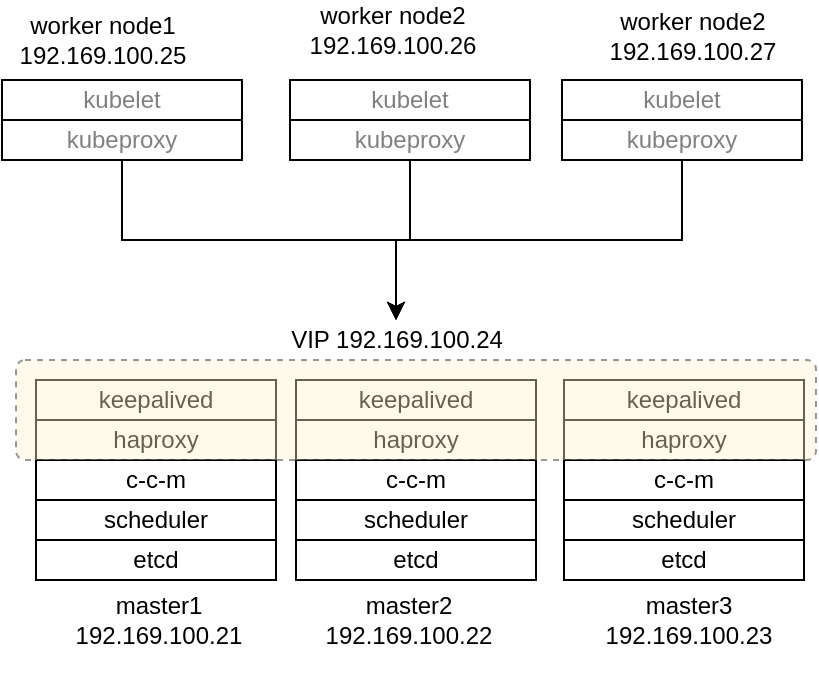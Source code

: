 <mxfile>
    <diagram id="uzYapm8pENezA7-x66sT" name="HA Cluster Architecture">
        <mxGraphModel dx="259" dy="534" grid="1" gridSize="10" guides="1" tooltips="1" connect="1" arrows="1" fold="1" page="1" pageScale="1" pageWidth="827" pageHeight="1169" math="0" shadow="0">
            <root>
                <mxCell id="0"/>
                <mxCell id="1" parent="0"/>
                <mxCell id="2ZWv6kr2MvJarzzw5uwA-44" style="edgeStyle=orthogonalEdgeStyle;rounded=0;orthogonalLoop=1;jettySize=auto;html=1;exitX=0.5;exitY=1;exitDx=0;exitDy=0;" parent="1" source="2ZWv6kr2MvJarzzw5uwA-35" target="2ZWv6kr2MvJarzzw5uwA-33" edge="1">
                    <mxGeometry relative="1" as="geometry">
                        <mxPoint x="360" y="290" as="targetPoint"/>
                    </mxGeometry>
                </mxCell>
                <mxCell id="2ZWv6kr2MvJarzzw5uwA-35" value="kubeproxy" style="rounded=0;whiteSpace=wrap;html=1;fontColor=#808080;" parent="1" vertex="1">
                    <mxGeometry x="180" y="190" width="120" height="20" as="geometry"/>
                </mxCell>
                <mxCell id="2ZWv6kr2MvJarzzw5uwA-36" value="kubelet" style="rounded=0;whiteSpace=wrap;html=1;fontColor=#808080;" parent="1" vertex="1">
                    <mxGeometry x="180" y="170" width="120" height="20" as="geometry"/>
                </mxCell>
                <mxCell id="2ZWv6kr2MvJarzzw5uwA-43" style="edgeStyle=orthogonalEdgeStyle;rounded=0;orthogonalLoop=1;jettySize=auto;html=1;" parent="1" source="2ZWv6kr2MvJarzzw5uwA-37" target="2ZWv6kr2MvJarzzw5uwA-33" edge="1">
                    <mxGeometry relative="1" as="geometry"/>
                </mxCell>
                <mxCell id="2ZWv6kr2MvJarzzw5uwA-37" value="kubeproxy" style="rounded=0;whiteSpace=wrap;html=1;fontColor=#808080;" parent="1" vertex="1">
                    <mxGeometry x="324" y="190" width="120" height="20" as="geometry"/>
                </mxCell>
                <mxCell id="2ZWv6kr2MvJarzzw5uwA-38" value="kubelet" style="rounded=0;whiteSpace=wrap;html=1;fontColor=#808080;" parent="1" vertex="1">
                    <mxGeometry x="324" y="170" width="120" height="20" as="geometry"/>
                </mxCell>
                <mxCell id="2ZWv6kr2MvJarzzw5uwA-42" style="edgeStyle=orthogonalEdgeStyle;rounded=0;orthogonalLoop=1;jettySize=auto;html=1;exitX=0.5;exitY=1;exitDx=0;exitDy=0;" parent="1" source="2ZWv6kr2MvJarzzw5uwA-39" target="2ZWv6kr2MvJarzzw5uwA-33" edge="1">
                    <mxGeometry relative="1" as="geometry">
                        <mxPoint x="360" y="280" as="targetPoint"/>
                    </mxGeometry>
                </mxCell>
                <mxCell id="2ZWv6kr2MvJarzzw5uwA-39" value="kubeproxy" style="rounded=0;whiteSpace=wrap;html=1;fontColor=#808080;" parent="1" vertex="1">
                    <mxGeometry x="460" y="190" width="120" height="20" as="geometry"/>
                </mxCell>
                <mxCell id="2ZWv6kr2MvJarzzw5uwA-40" value="kubelet" style="rounded=0;whiteSpace=wrap;html=1;fontColor=#808080;" parent="1" vertex="1">
                    <mxGeometry x="460" y="170" width="120" height="20" as="geometry"/>
                </mxCell>
                <mxCell id="2ZWv6kr2MvJarzzw5uwA-45" value="&lt;div&gt;worker node1&lt;/div&gt;&lt;div&gt;192.169.100.25&lt;br&gt;&lt;/div&gt;" style="text;html=1;align=center;verticalAlign=middle;resizable=0;points=[];autosize=1;strokeColor=none;fillColor=none;" parent="1" vertex="1">
                    <mxGeometry x="180" y="135" width="100" height="30" as="geometry"/>
                </mxCell>
                <mxCell id="2ZWv6kr2MvJarzzw5uwA-46" value="&lt;div&gt;worker node2&lt;/div&gt;&lt;div&gt;192.169.100.26&lt;/div&gt;" style="text;html=1;align=center;verticalAlign=middle;resizable=0;points=[];autosize=1;strokeColor=none;fillColor=none;" parent="1" vertex="1">
                    <mxGeometry x="325" y="130" width="100" height="30" as="geometry"/>
                </mxCell>
                <mxCell id="2ZWv6kr2MvJarzzw5uwA-47" value="&lt;div&gt;worker node2&lt;/div&gt;&lt;div&gt;192.169.100.27&lt;/div&gt;" style="text;html=1;align=center;verticalAlign=middle;resizable=0;points=[];autosize=1;strokeColor=none;fillColor=none;" parent="1" vertex="1">
                    <mxGeometry x="475" y="133" width="100" height="30" as="geometry"/>
                </mxCell>
                <mxCell id="2ZWv6kr2MvJarzzw5uwA-48" value="" style="group;container=1;" parent="1" vertex="1" connectable="0">
                    <mxGeometry x="187" y="290" width="400" height="186" as="geometry">
                        <mxRectangle x="187" y="290" width="50" height="40" as="alternateBounds"/>
                    </mxGeometry>
                </mxCell>
                <mxCell id="2ZWv6kr2MvJarzzw5uwA-30" value="" style="group" parent="2ZWv6kr2MvJarzzw5uwA-48" vertex="1" connectable="0">
                    <mxGeometry x="10" y="30" width="120" height="156" as="geometry"/>
                </mxCell>
                <mxCell id="2ZWv6kr2MvJarzzw5uwA-5" value="&lt;div&gt;master1&lt;br&gt;&lt;/div&gt;&lt;div&gt;192.169.100.21&lt;/div&gt;" style="text;html=1;align=center;verticalAlign=middle;resizable=0;points=[];autosize=1;strokeColor=none;fillColor=none;" parent="2ZWv6kr2MvJarzzw5uwA-30" vertex="1">
                    <mxGeometry x="11" y="105" width="100" height="30" as="geometry"/>
                </mxCell>
                <mxCell id="2ZWv6kr2MvJarzzw5uwA-13" value="scheduler" style="rounded=0;whiteSpace=wrap;html=1;" parent="2ZWv6kr2MvJarzzw5uwA-30" vertex="1">
                    <mxGeometry y="60" width="120" height="20" as="geometry"/>
                </mxCell>
                <mxCell id="2ZWv6kr2MvJarzzw5uwA-14" value="c-c-m" style="rounded=0;whiteSpace=wrap;html=1;" parent="2ZWv6kr2MvJarzzw5uwA-30" vertex="1">
                    <mxGeometry y="40" width="120" height="20" as="geometry"/>
                </mxCell>
                <mxCell id="2ZWv6kr2MvJarzzw5uwA-15" value="etcd" style="rounded=0;whiteSpace=wrap;html=1;" parent="2ZWv6kr2MvJarzzw5uwA-30" vertex="1">
                    <mxGeometry y="80" width="120" height="20" as="geometry"/>
                </mxCell>
                <mxCell id="2ZWv6kr2MvJarzzw5uwA-16" value="haproxy" style="rounded=0;whiteSpace=wrap;html=1;" parent="2ZWv6kr2MvJarzzw5uwA-30" vertex="1">
                    <mxGeometry y="20" width="120" height="20" as="geometry"/>
                </mxCell>
                <mxCell id="2ZWv6kr2MvJarzzw5uwA-17" value="keepalived" style="rounded=0;whiteSpace=wrap;html=1;" parent="2ZWv6kr2MvJarzzw5uwA-30" vertex="1">
                    <mxGeometry width="120" height="20" as="geometry"/>
                </mxCell>
                <mxCell id="2ZWv6kr2MvJarzzw5uwA-31" value="" style="group" parent="2ZWv6kr2MvJarzzw5uwA-48" vertex="1" connectable="0">
                    <mxGeometry x="140" y="30" width="120" height="156" as="geometry"/>
                </mxCell>
                <mxCell id="2ZWv6kr2MvJarzzw5uwA-8" value="&lt;div&gt;master2&lt;/div&gt;&lt;div&gt;192.169.100.22&lt;/div&gt;" style="text;html=1;align=center;verticalAlign=middle;resizable=0;points=[];autosize=1;strokeColor=none;fillColor=none;" parent="2ZWv6kr2MvJarzzw5uwA-31" vertex="1">
                    <mxGeometry x="6" y="105" width="100" height="30" as="geometry"/>
                </mxCell>
                <mxCell id="2ZWv6kr2MvJarzzw5uwA-18" value="scheduler" style="rounded=0;whiteSpace=wrap;html=1;" parent="2ZWv6kr2MvJarzzw5uwA-31" vertex="1">
                    <mxGeometry y="60" width="120" height="20" as="geometry"/>
                </mxCell>
                <mxCell id="2ZWv6kr2MvJarzzw5uwA-19" value="c-c-m" style="rounded=0;whiteSpace=wrap;html=1;" parent="2ZWv6kr2MvJarzzw5uwA-31" vertex="1">
                    <mxGeometry y="40" width="120" height="20" as="geometry"/>
                </mxCell>
                <mxCell id="2ZWv6kr2MvJarzzw5uwA-20" value="etcd" style="rounded=0;whiteSpace=wrap;html=1;" parent="2ZWv6kr2MvJarzzw5uwA-31" vertex="1">
                    <mxGeometry y="80" width="120" height="20" as="geometry"/>
                </mxCell>
                <mxCell id="2ZWv6kr2MvJarzzw5uwA-21" value="haproxy" style="rounded=0;whiteSpace=wrap;html=1;" parent="2ZWv6kr2MvJarzzw5uwA-31" vertex="1">
                    <mxGeometry y="20" width="120" height="20" as="geometry"/>
                </mxCell>
                <mxCell id="2ZWv6kr2MvJarzzw5uwA-22" value="keepalived" style="rounded=0;whiteSpace=wrap;html=1;" parent="2ZWv6kr2MvJarzzw5uwA-31" vertex="1">
                    <mxGeometry width="120" height="20" as="geometry"/>
                </mxCell>
                <mxCell id="2ZWv6kr2MvJarzzw5uwA-32" value="" style="group" parent="2ZWv6kr2MvJarzzw5uwA-48" vertex="1" connectable="0">
                    <mxGeometry x="274" y="30" width="120" height="156" as="geometry"/>
                </mxCell>
                <mxCell id="2ZWv6kr2MvJarzzw5uwA-11" value="&lt;div&gt;master3&lt;/div&gt;&lt;div&gt;192.169.100.23&lt;/div&gt;" style="text;html=1;align=center;verticalAlign=middle;resizable=0;points=[];autosize=1;strokeColor=none;fillColor=none;" parent="2ZWv6kr2MvJarzzw5uwA-32" vertex="1">
                    <mxGeometry x="12" y="105" width="100" height="30" as="geometry"/>
                </mxCell>
                <mxCell id="2ZWv6kr2MvJarzzw5uwA-23" value="scheduler" style="rounded=0;whiteSpace=wrap;html=1;" parent="2ZWv6kr2MvJarzzw5uwA-32" vertex="1">
                    <mxGeometry y="60" width="120" height="20" as="geometry"/>
                </mxCell>
                <mxCell id="2ZWv6kr2MvJarzzw5uwA-24" value="c-c-m" style="rounded=0;whiteSpace=wrap;html=1;" parent="2ZWv6kr2MvJarzzw5uwA-32" vertex="1">
                    <mxGeometry y="40" width="120" height="20" as="geometry"/>
                </mxCell>
                <mxCell id="2ZWv6kr2MvJarzzw5uwA-25" value="etcd" style="rounded=0;whiteSpace=wrap;html=1;" parent="2ZWv6kr2MvJarzzw5uwA-32" vertex="1">
                    <mxGeometry y="80" width="120" height="20" as="geometry"/>
                </mxCell>
                <mxCell id="2ZWv6kr2MvJarzzw5uwA-26" value="haproxy" style="rounded=0;whiteSpace=wrap;html=1;" parent="2ZWv6kr2MvJarzzw5uwA-32" vertex="1">
                    <mxGeometry y="20" width="120" height="20" as="geometry"/>
                </mxCell>
                <mxCell id="2ZWv6kr2MvJarzzw5uwA-27" value="keepalived" style="rounded=0;whiteSpace=wrap;html=1;" parent="2ZWv6kr2MvJarzzw5uwA-32" vertex="1">
                    <mxGeometry width="120" height="20" as="geometry"/>
                </mxCell>
                <mxCell id="2ZWv6kr2MvJarzzw5uwA-33" value="VIP 192.169.100.24" style="text;html=1;align=center;verticalAlign=middle;resizable=0;points=[];autosize=1;strokeColor=none;fillColor=none;" parent="2ZWv6kr2MvJarzzw5uwA-48" vertex="1">
                    <mxGeometry x="130" width="120" height="20" as="geometry"/>
                </mxCell>
                <mxCell id="2ZWv6kr2MvJarzzw5uwA-29" value="" style="rounded=1;whiteSpace=wrap;html=1;fillColor=#fff2cc;arcSize=9;dashed=1;strokeColor=#000000;gradientColor=none;glass=0;shadow=0;sketch=0;opacity=40;" parent="2ZWv6kr2MvJarzzw5uwA-48" vertex="1">
                    <mxGeometry y="20" width="400" height="50" as="geometry"/>
                </mxCell>
            </root>
        </mxGraphModel>
    </diagram>
    <diagram id="75XqB0GVVK60GQL8g1G7" name="Workload Loadbalance">
        <mxGraphModel dx="924" dy="763" grid="1" gridSize="10" guides="1" tooltips="1" connect="1" arrows="1" fold="1" page="1" pageScale="1" pageWidth="827" pageHeight="1169" math="0" shadow="0">
            <root>
                <mxCell id="eyNBZvg85CgkurjRY9py-0"/>
                <mxCell id="eyNBZvg85CgkurjRY9py-1" parent="eyNBZvg85CgkurjRY9py-0"/>
                <mxCell id="zmPzxSt9Y9VKzqaHsBe5-0" value="" style="rounded=0;whiteSpace=wrap;html=1;" vertex="1" parent="eyNBZvg85CgkurjRY9py-1">
                    <mxGeometry x="184.5" y="175" width="145" height="270" as="geometry"/>
                </mxCell>
                <mxCell id="zmPzxSt9Y9VKzqaHsBe5-1" value="" style="rounded=0;whiteSpace=wrap;html=1;" vertex="1" parent="eyNBZvg85CgkurjRY9py-1">
                    <mxGeometry x="335" y="175" width="145" height="270" as="geometry"/>
                </mxCell>
                <mxCell id="zmPzxSt9Y9VKzqaHsBe5-2" value="" style="rounded=0;whiteSpace=wrap;html=1;" vertex="1" parent="eyNBZvg85CgkurjRY9py-1">
                    <mxGeometry x="487" y="175" width="145" height="270" as="geometry"/>
                </mxCell>
                <mxCell id="zmPzxSt9Y9VKzqaHsBe5-3" value="" style="rounded=1;whiteSpace=wrap;html=1;fillColor=#fff2cc;arcSize=3;dashed=1;strokeColor=#000000;glass=0;shadow=0;sketch=0;opacity=40;" vertex="1" parent="eyNBZvg85CgkurjRY9py-1">
                    <mxGeometry x="180" y="150" width="460" height="195" as="geometry"/>
                </mxCell>
                <mxCell id="zmPzxSt9Y9VKzqaHsBe5-4" value="" style="edgeStyle=none;html=1;" edge="1" parent="eyNBZvg85CgkurjRY9py-1" source="zmPzxSt9Y9VKzqaHsBe5-5" target="zmPzxSt9Y9VKzqaHsBe5-15">
                    <mxGeometry relative="1" as="geometry"/>
                </mxCell>
                <mxCell id="zmPzxSt9Y9VKzqaHsBe5-5" value="keepalived&lt;br&gt;MASTER" style="rounded=0;whiteSpace=wrap;html=1;" vertex="1" parent="eyNBZvg85CgkurjRY9py-1">
                    <mxGeometry x="197" y="185" width="120" height="35" as="geometry"/>
                </mxCell>
                <mxCell id="zmPzxSt9Y9VKzqaHsBe5-6" value="keepalived&lt;br&gt;BACKUP" style="rounded=0;whiteSpace=wrap;html=1;" vertex="1" parent="eyNBZvg85CgkurjRY9py-1">
                    <mxGeometry x="347" y="185" width="120" height="35" as="geometry"/>
                </mxCell>
                <mxCell id="zmPzxSt9Y9VKzqaHsBe5-7" value="keepalived&lt;br&gt;BACKUP" style="rounded=0;whiteSpace=wrap;html=1;" vertex="1" parent="eyNBZvg85CgkurjRY9py-1">
                    <mxGeometry x="502" y="185" width="120" height="35" as="geometry"/>
                </mxCell>
                <mxCell id="zmPzxSt9Y9VKzqaHsBe5-8" value="&lt;div&gt;master1&lt;br&gt;&lt;/div&gt;&lt;div&gt;192.169.100.21&lt;/div&gt;" style="text;html=1;align=center;verticalAlign=middle;resizable=0;points=[];autosize=1;strokeColor=none;fillColor=none;" vertex="1" parent="eyNBZvg85CgkurjRY9py-1">
                    <mxGeometry x="204.5" y="415" width="100" height="30" as="geometry"/>
                </mxCell>
                <mxCell id="zmPzxSt9Y9VKzqaHsBe5-9" value="&lt;div&gt;master2&lt;/div&gt;&lt;div&gt;192.169.100.22&lt;/div&gt;" style="text;html=1;align=center;verticalAlign=middle;resizable=0;points=[];autosize=1;strokeColor=none;fillColor=none;" vertex="1" parent="eyNBZvg85CgkurjRY9py-1">
                    <mxGeometry x="354.5" y="415" width="100" height="30" as="geometry"/>
                </mxCell>
                <mxCell id="zmPzxSt9Y9VKzqaHsBe5-10" value="&lt;div&gt;master3&lt;/div&gt;&lt;div&gt;192.169.100.23&lt;/div&gt;" style="text;html=1;align=center;verticalAlign=middle;resizable=0;points=[];autosize=1;strokeColor=none;fillColor=none;" vertex="1" parent="eyNBZvg85CgkurjRY9py-1">
                    <mxGeometry x="509.5" y="415" width="100" height="30" as="geometry"/>
                </mxCell>
                <mxCell id="zmPzxSt9Y9VKzqaHsBe5-11" value="VIP 192.169.100.24" style="text;html=1;align=center;verticalAlign=middle;resizable=0;points=[];autosize=1;strokeColor=none;fillColor=none;fontStyle=1" vertex="1" parent="eyNBZvg85CgkurjRY9py-1">
                    <mxGeometry x="197" y="155" width="120" height="20" as="geometry"/>
                </mxCell>
                <mxCell id="zmPzxSt9Y9VKzqaHsBe5-12" style="edgeStyle=orthogonalEdgeStyle;html=1;exitX=0.5;exitY=1;exitDx=0;exitDy=0;entryX=0.5;entryY=0;entryDx=0;entryDy=0;" edge="1" parent="eyNBZvg85CgkurjRY9py-1" source="zmPzxSt9Y9VKzqaHsBe5-15" target="zmPzxSt9Y9VKzqaHsBe5-17">
                    <mxGeometry relative="1" as="geometry"/>
                </mxCell>
                <mxCell id="zmPzxSt9Y9VKzqaHsBe5-13" style="edgeStyle=orthogonalEdgeStyle;html=1;exitX=0.5;exitY=1;exitDx=0;exitDy=0;entryX=0.5;entryY=0;entryDx=0;entryDy=0;" edge="1" parent="eyNBZvg85CgkurjRY9py-1" source="zmPzxSt9Y9VKzqaHsBe5-15" target="zmPzxSt9Y9VKzqaHsBe5-19">
                    <mxGeometry relative="1" as="geometry"/>
                </mxCell>
                <mxCell id="zmPzxSt9Y9VKzqaHsBe5-14" style="edgeStyle=orthogonalEdgeStyle;html=1;exitX=0.5;exitY=1;exitDx=0;exitDy=0;" edge="1" parent="eyNBZvg85CgkurjRY9py-1" source="zmPzxSt9Y9VKzqaHsBe5-15" target="zmPzxSt9Y9VKzqaHsBe5-22">
                    <mxGeometry relative="1" as="geometry"/>
                </mxCell>
                <mxCell id="zmPzxSt9Y9VKzqaHsBe5-15" value="HAProxy" style="rounded=0;whiteSpace=wrap;html=1;" vertex="1" parent="eyNBZvg85CgkurjRY9py-1">
                    <mxGeometry x="197" y="235" width="120" height="35" as="geometry"/>
                </mxCell>
                <mxCell id="zmPzxSt9Y9VKzqaHsBe5-16" style="edgeStyle=orthogonalEdgeStyle;html=1;exitX=0.5;exitY=1;exitDx=0;exitDy=0;entryX=0.5;entryY=0;entryDx=0;entryDy=0;" edge="1" parent="eyNBZvg85CgkurjRY9py-1" source="zmPzxSt9Y9VKzqaHsBe5-17" target="zmPzxSt9Y9VKzqaHsBe5-20">
                    <mxGeometry relative="1" as="geometry"/>
                </mxCell>
                <mxCell id="zmPzxSt9Y9VKzqaHsBe5-17" value="HAProxy" style="rounded=0;whiteSpace=wrap;html=1;" vertex="1" parent="eyNBZvg85CgkurjRY9py-1">
                    <mxGeometry x="347" y="305" width="120" height="35" as="geometry"/>
                </mxCell>
                <mxCell id="zmPzxSt9Y9VKzqaHsBe5-18" style="edgeStyle=orthogonalEdgeStyle;html=1;exitX=0.5;exitY=1;exitDx=0;exitDy=0;entryX=0.5;entryY=0;entryDx=0;entryDy=0;" edge="1" parent="eyNBZvg85CgkurjRY9py-1" source="zmPzxSt9Y9VKzqaHsBe5-19" target="zmPzxSt9Y9VKzqaHsBe5-21">
                    <mxGeometry relative="1" as="geometry"/>
                </mxCell>
                <mxCell id="zmPzxSt9Y9VKzqaHsBe5-19" value="HAProxy" style="rounded=0;whiteSpace=wrap;html=1;" vertex="1" parent="eyNBZvg85CgkurjRY9py-1">
                    <mxGeometry x="502" y="305" width="120" height="35" as="geometry"/>
                </mxCell>
                <mxCell id="zmPzxSt9Y9VKzqaHsBe5-20" value="kube-apiserver" style="rounded=0;whiteSpace=wrap;html=1;" vertex="1" parent="eyNBZvg85CgkurjRY9py-1">
                    <mxGeometry x="347" y="355" width="120" height="35" as="geometry"/>
                </mxCell>
                <mxCell id="zmPzxSt9Y9VKzqaHsBe5-21" value="kube-apiserver" style="rounded=0;whiteSpace=wrap;html=1;" vertex="1" parent="eyNBZvg85CgkurjRY9py-1">
                    <mxGeometry x="502" y="355" width="120" height="35" as="geometry"/>
                </mxCell>
                <mxCell id="zmPzxSt9Y9VKzqaHsBe5-22" value="kube-apiserver" style="rounded=0;whiteSpace=wrap;html=1;" vertex="1" parent="eyNBZvg85CgkurjRY9py-1">
                    <mxGeometry x="197" y="355" width="120" height="35" as="geometry"/>
                </mxCell>
                <mxCell id="zmPzxSt9Y9VKzqaHsBe5-23" style="edgeStyle=orthogonalEdgeStyle;html=1;" edge="1" parent="eyNBZvg85CgkurjRY9py-1" source="zmPzxSt9Y9VKzqaHsBe5-24" target="zmPzxSt9Y9VKzqaHsBe5-11">
                    <mxGeometry relative="1" as="geometry"/>
                </mxCell>
                <mxCell id="zmPzxSt9Y9VKzqaHsBe5-24" value="apiserver&lt;br&gt;Traffic" style="ellipse;whiteSpace=wrap;html=1;" vertex="1" parent="eyNBZvg85CgkurjRY9py-1">
                    <mxGeometry x="352" y="100" width="90" height="30" as="geometry"/>
                </mxCell>
                <mxCell id="zmPzxSt9Y9VKzqaHsBe5-25" value="apiserver&lt;br&gt;Loadbalancer" style="text;html=1;align=center;verticalAlign=middle;resizable=0;points=[];autosize=1;strokeColor=none;" vertex="1" parent="eyNBZvg85CgkurjRY9py-1">
                    <mxGeometry x="540" y="145" width="90" height="30" as="geometry"/>
                </mxCell>
            </root>
        </mxGraphModel>
    </diagram>
</mxfile>